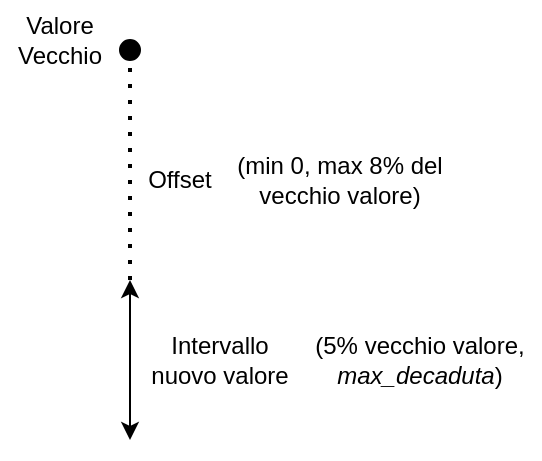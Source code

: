 <mxfile version="14.7.2" type="device"><diagram id="GfRZCJtRCHo0u9AmbtbN" name="Page-1"><mxGraphModel dx="553" dy="532" grid="1" gridSize="10" guides="1" tooltips="1" connect="1" arrows="1" fold="1" page="1" pageScale="1" pageWidth="827" pageHeight="1169" math="0" shadow="0"><root><mxCell id="0"/><mxCell id="1" parent="0"/><mxCell id="78b4RHzBR7j4AIZXJdeb-1" value="" style="ellipse;whiteSpace=wrap;html=1;fillColor=#000000;" parent="1" vertex="1"><mxGeometry x="180" y="120" width="10" height="10" as="geometry"/></mxCell><mxCell id="78b4RHzBR7j4AIZXJdeb-2" value="" style="endArrow=none;dashed=1;html=1;dashPattern=1 3;strokeWidth=2;entryX=0.5;entryY=1;entryDx=0;entryDy=0;" parent="1" target="78b4RHzBR7j4AIZXJdeb-1" edge="1"><mxGeometry width="50" height="50" relative="1" as="geometry"><mxPoint x="185" y="240" as="sourcePoint"/><mxPoint x="230" y="190" as="targetPoint"/></mxGeometry></mxCell><mxCell id="78b4RHzBR7j4AIZXJdeb-3" value="" style="endArrow=classic;startArrow=classic;html=1;" parent="1" edge="1"><mxGeometry width="50" height="50" relative="1" as="geometry"><mxPoint x="185" y="320" as="sourcePoint"/><mxPoint x="185" y="240" as="targetPoint"/></mxGeometry></mxCell><mxCell id="78b4RHzBR7j4AIZXJdeb-4" value="Valore&lt;br&gt;Vecchio" style="text;html=1;strokeColor=none;fillColor=none;align=center;verticalAlign=middle;whiteSpace=wrap;rounded=0;" parent="1" vertex="1"><mxGeometry x="120" y="100" width="60" height="40" as="geometry"/></mxCell><mxCell id="78b4RHzBR7j4AIZXJdeb-5" value="Offset" style="text;html=1;strokeColor=none;fillColor=none;align=center;verticalAlign=middle;whiteSpace=wrap;rounded=0;" parent="1" vertex="1"><mxGeometry x="190" y="180" width="40" height="20" as="geometry"/></mxCell><mxCell id="78b4RHzBR7j4AIZXJdeb-6" value="Intervallo nuovo valore" style="text;html=1;strokeColor=none;fillColor=none;align=center;verticalAlign=middle;whiteSpace=wrap;rounded=0;" parent="1" vertex="1"><mxGeometry x="190" y="260" width="80" height="40" as="geometry"/></mxCell><mxCell id="78b4RHzBR7j4AIZXJdeb-7" value="(5% vecchio valore, &lt;i&gt;max_decaduta&lt;/i&gt;)" style="text;html=1;strokeColor=none;fillColor=none;align=center;verticalAlign=middle;whiteSpace=wrap;rounded=0;" parent="1" vertex="1"><mxGeometry x="270" y="270" width="120" height="20" as="geometry"/></mxCell><mxCell id="78b4RHzBR7j4AIZXJdeb-8" value="(min 0, max 8% del vecchio valore)" style="text;html=1;strokeColor=none;fillColor=none;align=center;verticalAlign=middle;whiteSpace=wrap;rounded=0;" parent="1" vertex="1"><mxGeometry x="230" y="165" width="120" height="50" as="geometry"/></mxCell></root></mxGraphModel></diagram></mxfile>